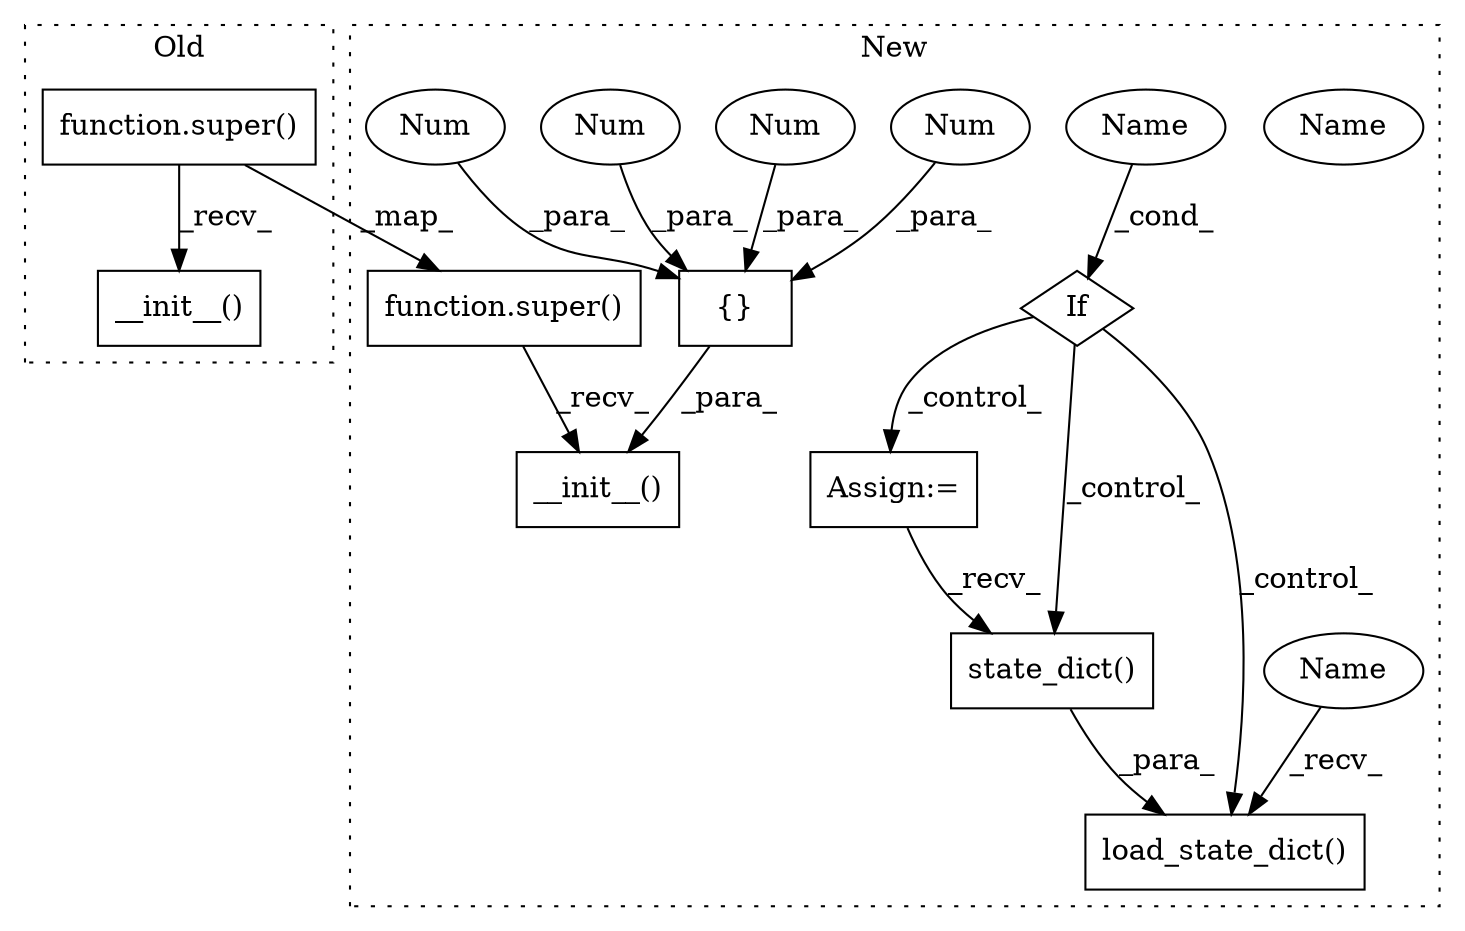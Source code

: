 digraph G {
subgraph cluster0 {
1 [label="__init__()" a="75" s="3659" l="32" shape="box"];
6 [label="function.super()" a="75" s="3659,3679" l="6,1" shape="box"];
label = "Old";
style="dotted";
}
subgraph cluster1 {
2 [label="load_state_dict()" a="75" s="6096,6146" l="21,1" shape="box"];
3 [label="state_dict()" a="75" s="6117" l="29" shape="box"];
4 [label="If" a="96" s="5989" l="3" shape="diamond"];
5 [label="function.super()" a="75" s="5482,5502" l="6,1" shape="box"];
7 [label="Name" a="87" s="5992" l="11" shape="ellipse"];
8 [label="__init__()" a="75" s="5482,5537" l="31,1" shape="box"];
9 [label="Assign:=" a="68" s="6033" l="3" shape="box"];
10 [label="{}" a="59" s="5525,5536" l="1,0" shape="box"];
11 [label="Num" a="76" s="5526" l="1" shape="ellipse"];
12 [label="Num" a="76" s="5532" l="1" shape="ellipse"];
13 [label="Num" a="76" s="5535" l="1" shape="ellipse"];
14 [label="Num" a="76" s="5529" l="1" shape="ellipse"];
15 [label="Name" a="87" s="6096" l="4" shape="ellipse"];
16 [label="Name" a="87" s="5992" l="11" shape="ellipse"];
label = "New";
style="dotted";
}
3 -> 2 [label="_para_"];
4 -> 3 [label="_control_"];
4 -> 9 [label="_control_"];
4 -> 2 [label="_control_"];
5 -> 8 [label="_recv_"];
6 -> 1 [label="_recv_"];
6 -> 5 [label="_map_"];
9 -> 3 [label="_recv_"];
10 -> 8 [label="_para_"];
11 -> 10 [label="_para_"];
12 -> 10 [label="_para_"];
13 -> 10 [label="_para_"];
14 -> 10 [label="_para_"];
15 -> 2 [label="_recv_"];
16 -> 4 [label="_cond_"];
}